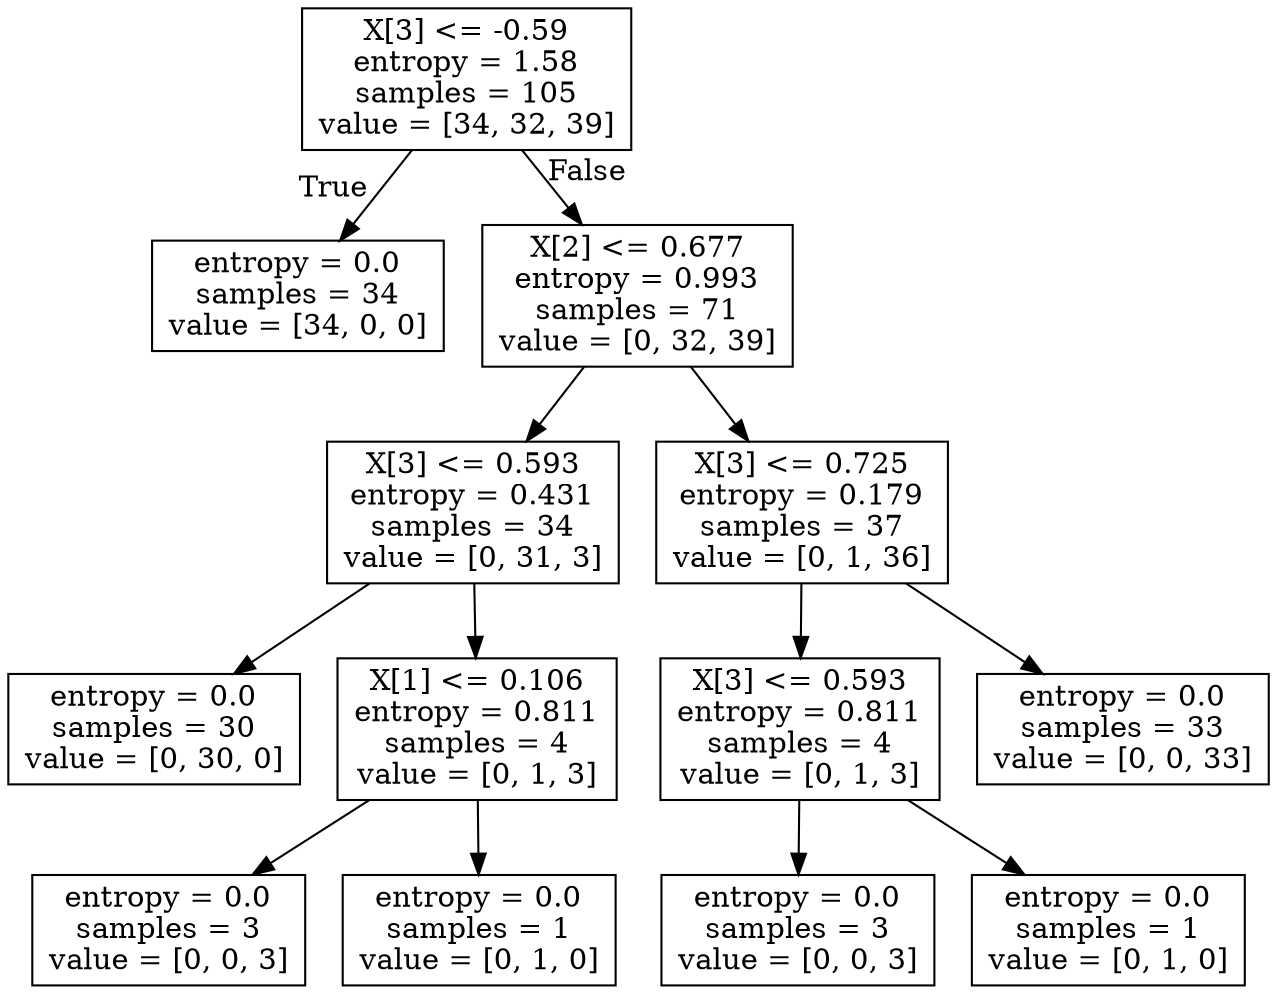 digraph Tree {
node [shape=box] ;
0 [label="X[3] <= -0.59\nentropy = 1.58\nsamples = 105\nvalue = [34, 32, 39]"] ;
1 [label="entropy = 0.0\nsamples = 34\nvalue = [34, 0, 0]"] ;
0 -> 1 [labeldistance=2.5, labelangle=45, headlabel="True"] ;
2 [label="X[2] <= 0.677\nentropy = 0.993\nsamples = 71\nvalue = [0, 32, 39]"] ;
0 -> 2 [labeldistance=2.5, labelangle=-45, headlabel="False"] ;
3 [label="X[3] <= 0.593\nentropy = 0.431\nsamples = 34\nvalue = [0, 31, 3]"] ;
2 -> 3 ;
4 [label="entropy = 0.0\nsamples = 30\nvalue = [0, 30, 0]"] ;
3 -> 4 ;
5 [label="X[1] <= 0.106\nentropy = 0.811\nsamples = 4\nvalue = [0, 1, 3]"] ;
3 -> 5 ;
6 [label="entropy = 0.0\nsamples = 3\nvalue = [0, 0, 3]"] ;
5 -> 6 ;
7 [label="entropy = 0.0\nsamples = 1\nvalue = [0, 1, 0]"] ;
5 -> 7 ;
8 [label="X[3] <= 0.725\nentropy = 0.179\nsamples = 37\nvalue = [0, 1, 36]"] ;
2 -> 8 ;
9 [label="X[3] <= 0.593\nentropy = 0.811\nsamples = 4\nvalue = [0, 1, 3]"] ;
8 -> 9 ;
10 [label="entropy = 0.0\nsamples = 3\nvalue = [0, 0, 3]"] ;
9 -> 10 ;
11 [label="entropy = 0.0\nsamples = 1\nvalue = [0, 1, 0]"] ;
9 -> 11 ;
12 [label="entropy = 0.0\nsamples = 33\nvalue = [0, 0, 33]"] ;
8 -> 12 ;
}